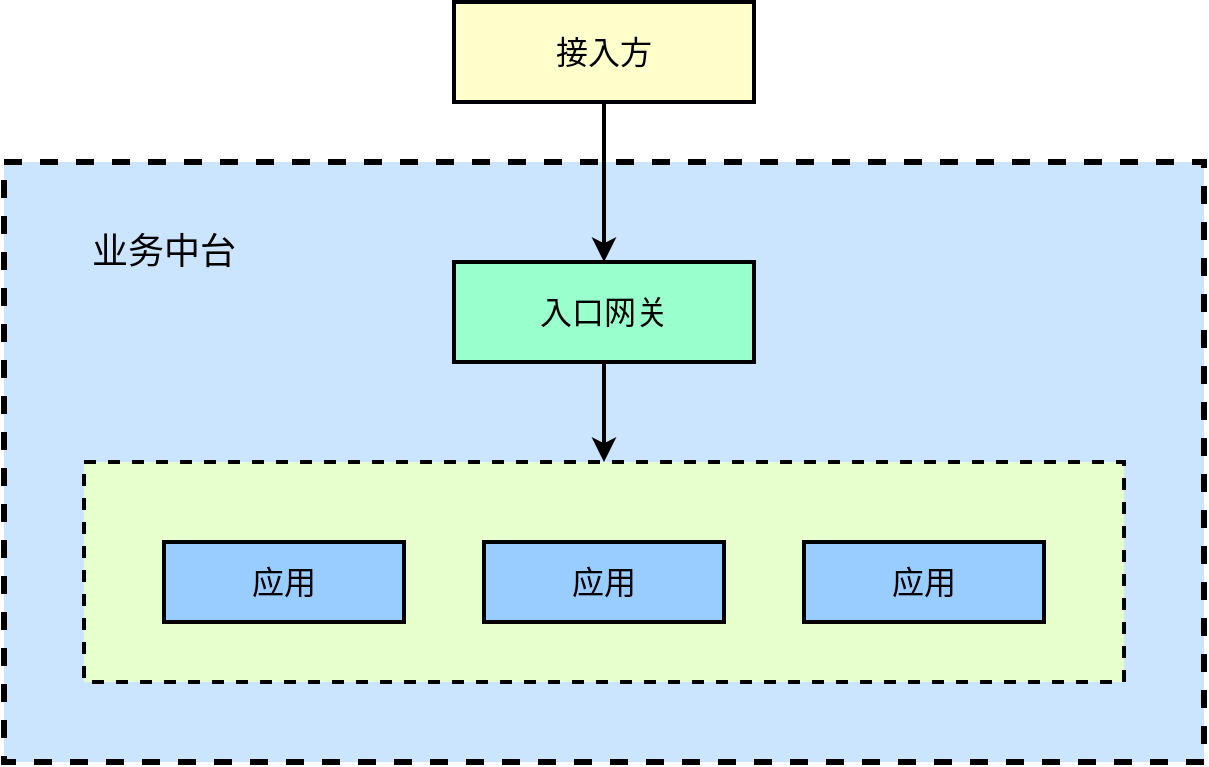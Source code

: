 <mxfile version="14.1.1" type="github">
  <diagram id="58lkpq1bwlfLx0wrHVNX" name="Page-1">
    <mxGraphModel dx="2016" dy="1085" grid="1" gridSize="10" guides="1" tooltips="1" connect="1" arrows="1" fold="1" page="1" pageScale="1" pageWidth="827" pageHeight="1169" math="0" shadow="0">
      <root>
        <mxCell id="0" />
        <mxCell id="1" parent="0" />
        <mxCell id="4KPMNQ1gjdpodaGa6UlF-1" value="" style="rounded=0;whiteSpace=wrap;html=1;fillColor=#CCE5FF;dashed=1;strokeWidth=3;" parent="1" vertex="1">
          <mxGeometry x="80" y="200" width="600" height="300" as="geometry" />
        </mxCell>
        <mxCell id="4KPMNQ1gjdpodaGa6UlF-2" style="edgeStyle=orthogonalEdgeStyle;rounded=0;orthogonalLoop=1;jettySize=auto;html=1;exitX=0.5;exitY=1;exitDx=0;exitDy=0;fontSize=16;strokeWidth=2;" parent="1" source="4KPMNQ1gjdpodaGa6UlF-3" target="4KPMNQ1gjdpodaGa6UlF-6" edge="1">
          <mxGeometry relative="1" as="geometry" />
        </mxCell>
        <mxCell id="4KPMNQ1gjdpodaGa6UlF-3" value="接入方" style="rounded=0;whiteSpace=wrap;html=1;strokeWidth=2;gradientColor=none;fontSize=16;fillColor=#FFFFCC;" parent="1" vertex="1">
          <mxGeometry x="305" y="120" width="150" height="50" as="geometry" />
        </mxCell>
        <mxCell id="4KPMNQ1gjdpodaGa6UlF-4" style="edgeStyle=orthogonalEdgeStyle;rounded=0;orthogonalLoop=1;jettySize=auto;html=1;exitX=0.5;exitY=1;exitDx=0;exitDy=0;strokeWidth=2;" parent="1" source="4KPMNQ1gjdpodaGa6UlF-6" target="4KPMNQ1gjdpodaGa6UlF-11" edge="1">
          <mxGeometry relative="1" as="geometry">
            <mxPoint x="210.0" y="360" as="targetPoint" />
          </mxGeometry>
        </mxCell>
        <mxCell id="4KPMNQ1gjdpodaGa6UlF-6" value="入口网关" style="rounded=0;whiteSpace=wrap;html=1;strokeWidth=2;gradientColor=none;fontSize=16;fillColor=#99FFCC;" parent="1" vertex="1">
          <mxGeometry x="305" y="250" width="150" height="50" as="geometry" />
        </mxCell>
        <mxCell id="4KPMNQ1gjdpodaGa6UlF-11" value="" style="rounded=0;whiteSpace=wrap;html=1;strokeWidth=2;fillColor=#E6FFCC;gradientColor=none;fontSize=16;dashed=1;" parent="1" vertex="1">
          <mxGeometry x="120" y="350" width="520" height="110" as="geometry" />
        </mxCell>
        <mxCell id="4KPMNQ1gjdpodaGa6UlF-14" value="应用" style="rounded=0;whiteSpace=wrap;html=1;strokeWidth=2;fillColor=#99CCFF;gradientColor=none;fontSize=16;" parent="1" vertex="1">
          <mxGeometry x="160" y="390" width="120" height="40" as="geometry" />
        </mxCell>
        <mxCell id="4KPMNQ1gjdpodaGa6UlF-15" value="应用" style="rounded=0;whiteSpace=wrap;html=1;strokeWidth=2;fillColor=#99CCFF;gradientColor=none;fontSize=16;" parent="1" vertex="1">
          <mxGeometry x="320" y="390" width="120" height="40" as="geometry" />
        </mxCell>
        <mxCell id="4KPMNQ1gjdpodaGa6UlF-16" value="应用" style="rounded=0;whiteSpace=wrap;html=1;strokeWidth=2;fillColor=#99CCFF;gradientColor=none;fontSize=16;" parent="1" vertex="1">
          <mxGeometry x="480" y="390" width="120" height="40" as="geometry" />
        </mxCell>
        <mxCell id="4KPMNQ1gjdpodaGa6UlF-17" value="&lt;font style=&quot;font-size: 18px;&quot;&gt;业务中台&lt;/font&gt;" style="text;html=1;strokeColor=none;fillColor=none;align=center;verticalAlign=middle;whiteSpace=wrap;rounded=0;fontSize=18;" parent="1" vertex="1">
          <mxGeometry x="120" y="230" width="80" height="30" as="geometry" />
        </mxCell>
      </root>
    </mxGraphModel>
  </diagram>
</mxfile>
